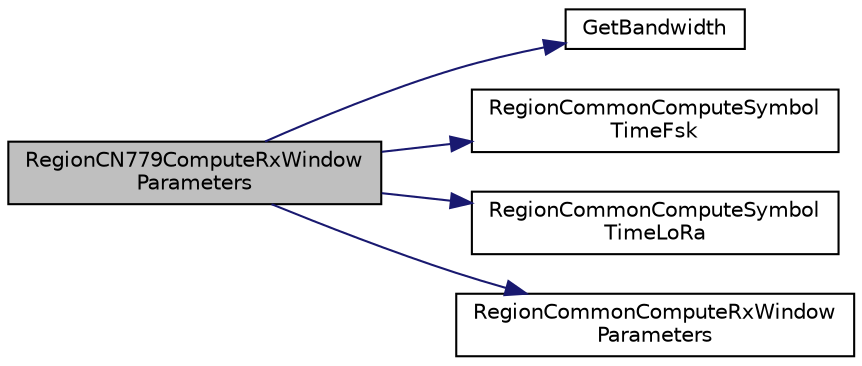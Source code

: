 digraph "RegionCN779ComputeRxWindowParameters"
{
  edge [fontname="Helvetica",fontsize="10",labelfontname="Helvetica",labelfontsize="10"];
  node [fontname="Helvetica",fontsize="10",shape=record];
  rankdir="LR";
  Node37 [label="RegionCN779ComputeRxWindow\lParameters",height=0.2,width=0.4,color="black", fillcolor="grey75", style="filled", fontcolor="black"];
  Node37 -> Node38 [color="midnightblue",fontsize="10",style="solid",fontname="Helvetica"];
  Node38 [label="GetBandwidth",height=0.2,width=0.4,color="black", fillcolor="white", style="filled",URL="$_region_c_n779_8c.html#afbe81e6d36760141722791d216d4ac60"];
  Node37 -> Node39 [color="midnightblue",fontsize="10",style="solid",fontname="Helvetica"];
  Node39 [label="RegionCommonComputeSymbol\lTimeFsk",height=0.2,width=0.4,color="black", fillcolor="white", style="filled",URL="$group___r_e_g_i_o_n_c_o_m_m_o_n.html#gacc2af896b03aa8ed8d8e5950d96d365f",tooltip="Computes the symbol time for FSK modulation. "];
  Node37 -> Node40 [color="midnightblue",fontsize="10",style="solid",fontname="Helvetica"];
  Node40 [label="RegionCommonComputeSymbol\lTimeLoRa",height=0.2,width=0.4,color="black", fillcolor="white", style="filled",URL="$group___r_e_g_i_o_n_c_o_m_m_o_n.html#ga79ed8b6555b68276d3c9ff2626b20fc8",tooltip="Computes the symbol time for LoRa modulation. "];
  Node37 -> Node41 [color="midnightblue",fontsize="10",style="solid",fontname="Helvetica"];
  Node41 [label="RegionCommonComputeRxWindow\lParameters",height=0.2,width=0.4,color="black", fillcolor="white", style="filled",URL="$group___r_e_g_i_o_n_c_o_m_m_o_n.html#gaba7114d0ca01f04933710feb13646138",tooltip="Computes the RX window timeout and the RX window offset. "];
}
